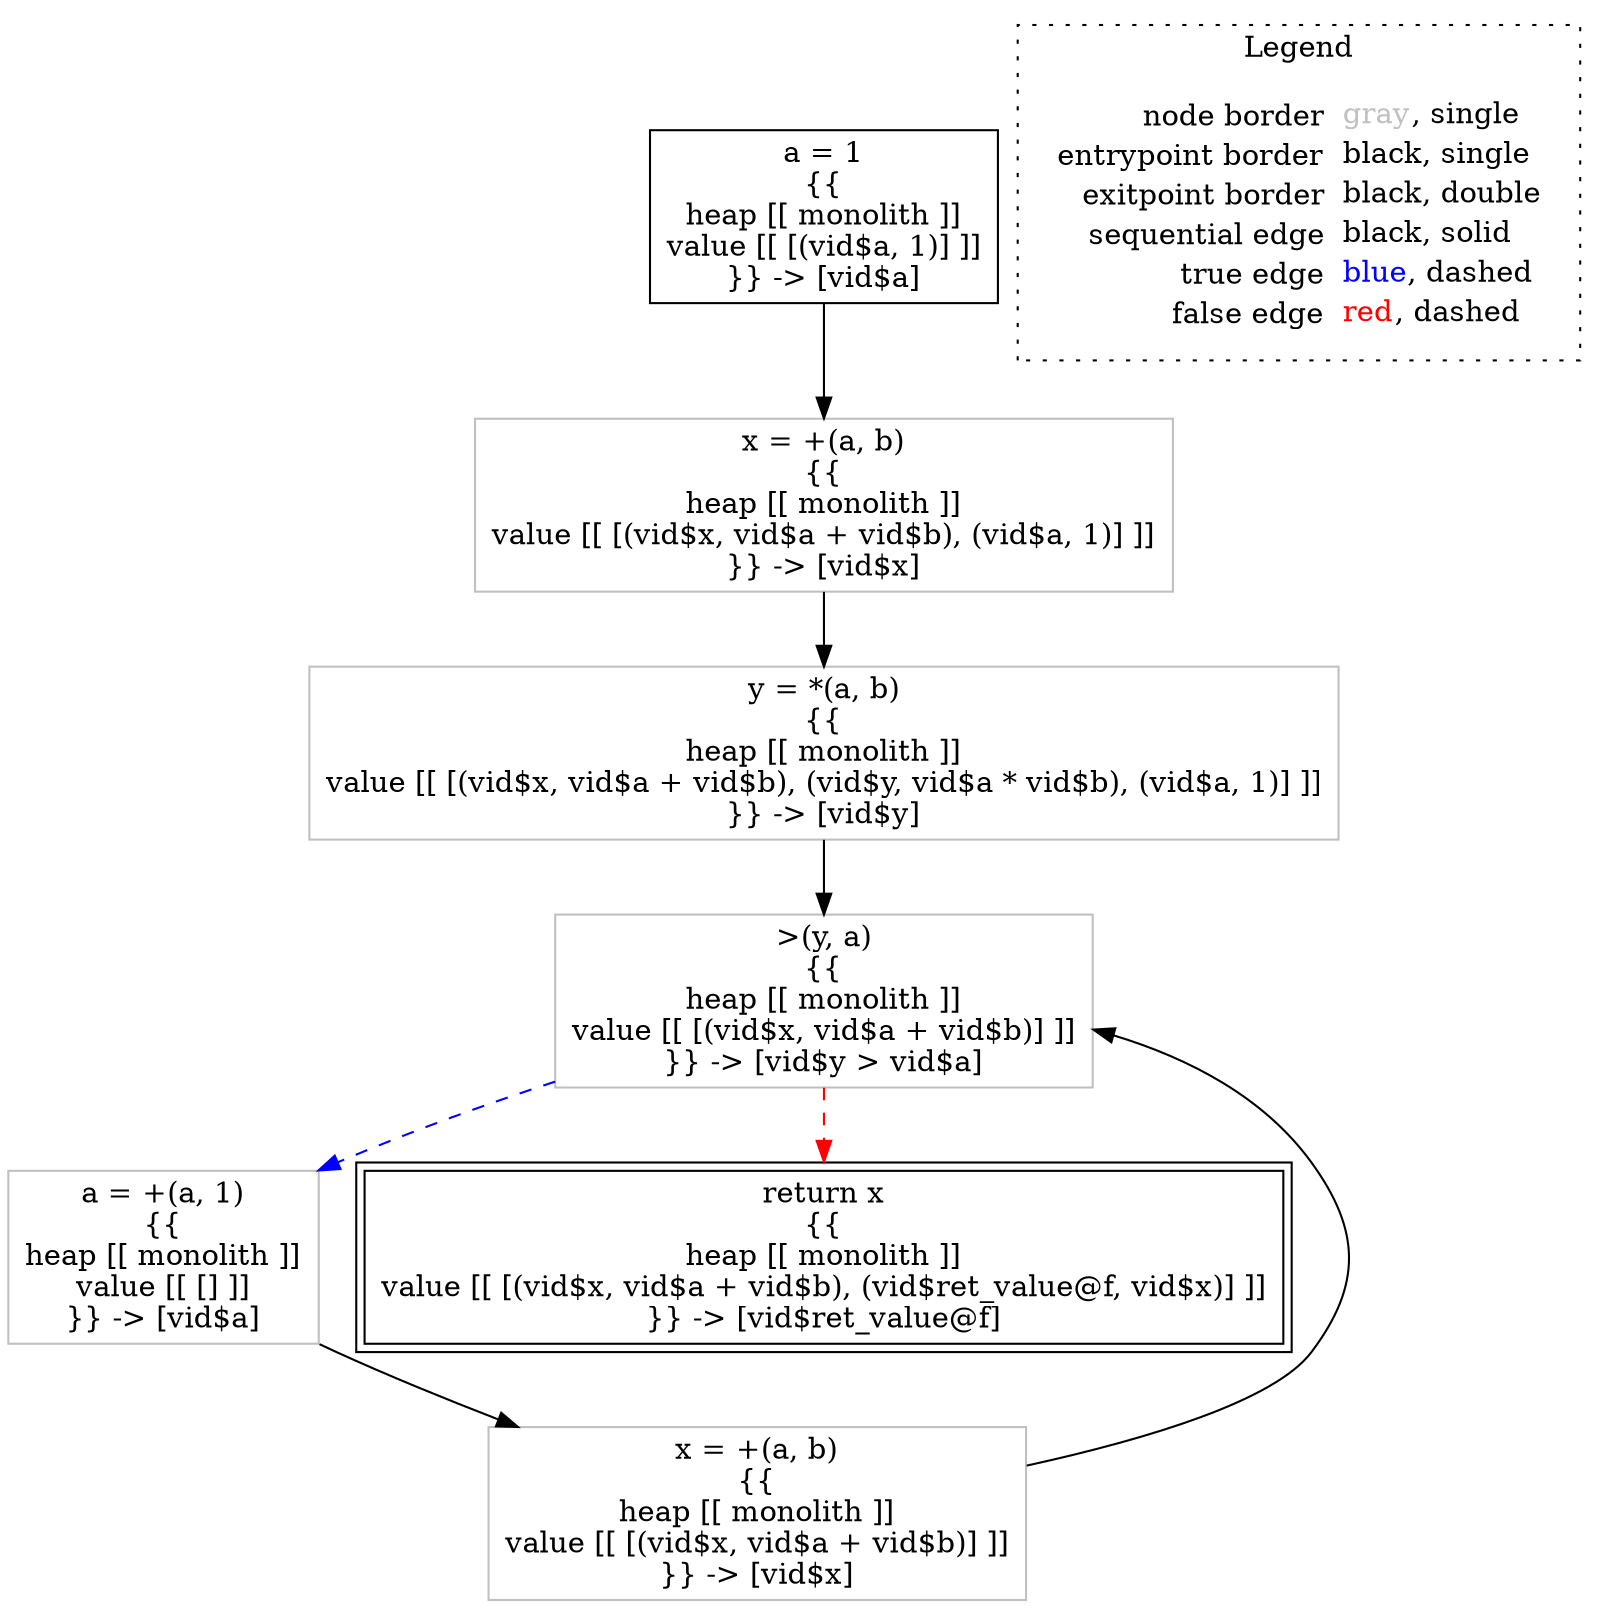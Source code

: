 digraph {
	"node0" [shape="rect",color="black",label=<a = 1<BR/>{{<BR/>heap [[ monolith ]]<BR/>value [[ [(vid$a, 1)] ]]<BR/>}} -&gt; [vid$a]>];
	"node1" [shape="rect",color="gray",label=<a = +(a, 1)<BR/>{{<BR/>heap [[ monolith ]]<BR/>value [[ [] ]]<BR/>}} -&gt; [vid$a]>];
	"node2" [shape="rect",color="black",peripheries="2",label=<return x<BR/>{{<BR/>heap [[ monolith ]]<BR/>value [[ [(vid$x, vid$a + vid$b), (vid$ret_value@f, vid$x)] ]]<BR/>}} -&gt; [vid$ret_value@f]>];
	"node3" [shape="rect",color="gray",label=<&gt;(y, a)<BR/>{{<BR/>heap [[ monolith ]]<BR/>value [[ [(vid$x, vid$a + vid$b)] ]]<BR/>}} -&gt; [vid$y &gt; vid$a]>];
	"node4" [shape="rect",color="gray",label=<x = +(a, b)<BR/>{{<BR/>heap [[ monolith ]]<BR/>value [[ [(vid$x, vid$a + vid$b)] ]]<BR/>}} -&gt; [vid$x]>];
	"node5" [shape="rect",color="gray",label=<y = *(a, b)<BR/>{{<BR/>heap [[ monolith ]]<BR/>value [[ [(vid$x, vid$a + vid$b), (vid$y, vid$a * vid$b), (vid$a, 1)] ]]<BR/>}} -&gt; [vid$y]>];
	"node6" [shape="rect",color="gray",label=<x = +(a, b)<BR/>{{<BR/>heap [[ monolith ]]<BR/>value [[ [(vid$x, vid$a + vid$b), (vid$a, 1)] ]]<BR/>}} -&gt; [vid$x]>];
	"node1" -> "node4" [color="black"];
	"node0" -> "node6" [color="black"];
	"node3" -> "node1" [color="blue",style="dashed"];
	"node3" -> "node2" [color="red",style="dashed"];
	"node4" -> "node3" [color="black"];
	"node5" -> "node3" [color="black"];
	"node6" -> "node5" [color="black"];
subgraph cluster_legend {
	label="Legend";
	style=dotted;
	node [shape=plaintext];
	"legend" [label=<<table border="0" cellpadding="2" cellspacing="0" cellborder="0"><tr><td align="right">node border&nbsp;</td><td align="left"><font color="gray">gray</font>, single</td></tr><tr><td align="right">entrypoint border&nbsp;</td><td align="left"><font color="black">black</font>, single</td></tr><tr><td align="right">exitpoint border&nbsp;</td><td align="left"><font color="black">black</font>, double</td></tr><tr><td align="right">sequential edge&nbsp;</td><td align="left"><font color="black">black</font>, solid</td></tr><tr><td align="right">true edge&nbsp;</td><td align="left"><font color="blue">blue</font>, dashed</td></tr><tr><td align="right">false edge&nbsp;</td><td align="left"><font color="red">red</font>, dashed</td></tr></table>>];
}

}
